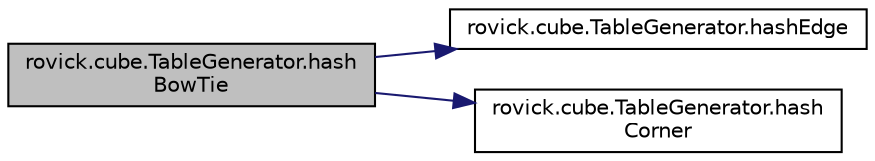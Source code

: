 digraph "rovick.cube.TableGenerator.hashBowTie"
{
  edge [fontname="Helvetica",fontsize="10",labelfontname="Helvetica",labelfontsize="10"];
  node [fontname="Helvetica",fontsize="10",shape=record];
  rankdir="LR";
  Node0 [label="rovick.cube.TableGenerator.hash\lBowTie",height=0.2,width=0.4,color="black", fillcolor="grey75", style="filled", fontcolor="black"];
  Node0 -> Node1 [color="midnightblue",fontsize="10",style="solid",fontname="Helvetica"];
  Node1 [label="rovick.cube.TableGenerator.hashEdge",height=0.2,width=0.4,color="black", fillcolor="white", style="filled",URL="$classrovick_1_1cube_1_1_table_generator_ad911b5dfac8150d1fb7ed6e2aa059b66.html#ad911b5dfac8150d1fb7ed6e2aa059b66"];
  Node0 -> Node2 [color="midnightblue",fontsize="10",style="solid",fontname="Helvetica"];
  Node2 [label="rovick.cube.TableGenerator.hash\lCorner",height=0.2,width=0.4,color="black", fillcolor="white", style="filled",URL="$classrovick_1_1cube_1_1_table_generator_a4554bb29d3c0ab3118ca0f7155de99ef.html#a4554bb29d3c0ab3118ca0f7155de99ef"];
}
